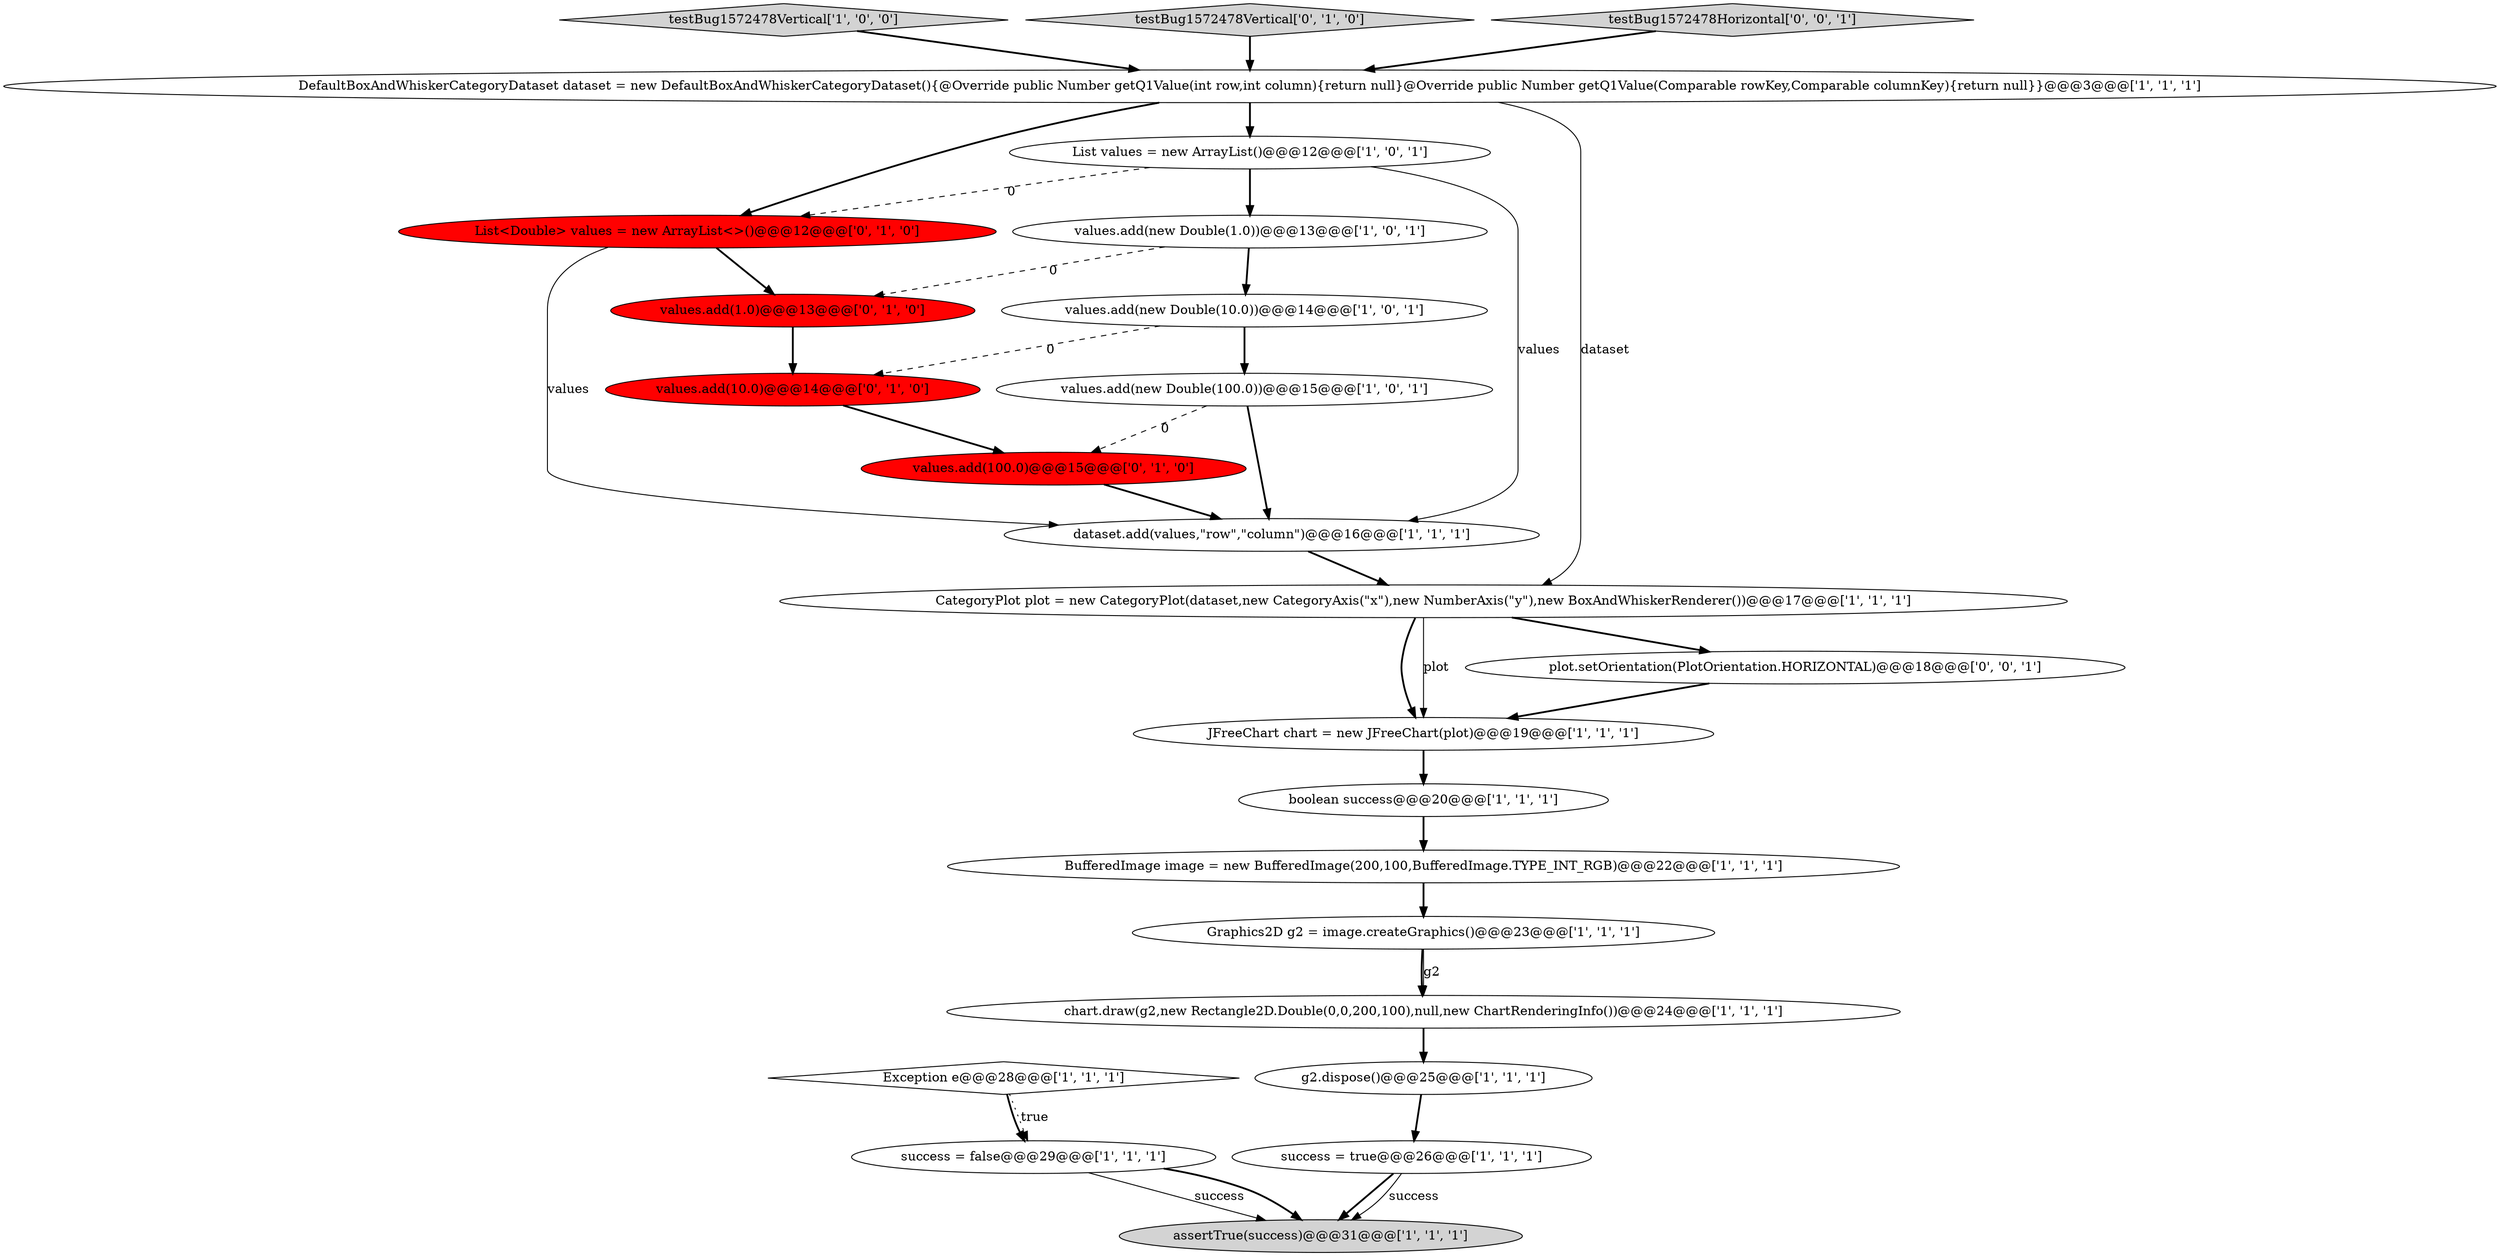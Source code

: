 digraph {
5 [style = filled, label = "g2.dispose()@@@25@@@['1', '1', '1']", fillcolor = white, shape = ellipse image = "AAA0AAABBB1BBB"];
7 [style = filled, label = "success = false@@@29@@@['1', '1', '1']", fillcolor = white, shape = ellipse image = "AAA0AAABBB1BBB"];
6 [style = filled, label = "Exception e@@@28@@@['1', '1', '1']", fillcolor = white, shape = diamond image = "AAA0AAABBB1BBB"];
11 [style = filled, label = "testBug1572478Vertical['1', '0', '0']", fillcolor = lightgray, shape = diamond image = "AAA0AAABBB1BBB"];
15 [style = filled, label = "boolean success@@@20@@@['1', '1', '1']", fillcolor = white, shape = ellipse image = "AAA0AAABBB1BBB"];
17 [style = filled, label = "Graphics2D g2 = image.createGraphics()@@@23@@@['1', '1', '1']", fillcolor = white, shape = ellipse image = "AAA0AAABBB1BBB"];
19 [style = filled, label = "testBug1572478Vertical['0', '1', '0']", fillcolor = lightgray, shape = diamond image = "AAA0AAABBB2BBB"];
4 [style = filled, label = "CategoryPlot plot = new CategoryPlot(dataset,new CategoryAxis(\"x\"),new NumberAxis(\"y\"),new BoxAndWhiskerRenderer())@@@17@@@['1', '1', '1']", fillcolor = white, shape = ellipse image = "AAA0AAABBB1BBB"];
23 [style = filled, label = "testBug1572478Horizontal['0', '0', '1']", fillcolor = lightgray, shape = diamond image = "AAA0AAABBB3BBB"];
22 [style = filled, label = "values.add(10.0)@@@14@@@['0', '1', '0']", fillcolor = red, shape = ellipse image = "AAA1AAABBB2BBB"];
20 [style = filled, label = "values.add(100.0)@@@15@@@['0', '1', '0']", fillcolor = red, shape = ellipse image = "AAA1AAABBB2BBB"];
1 [style = filled, label = "values.add(new Double(10.0))@@@14@@@['1', '0', '1']", fillcolor = white, shape = ellipse image = "AAA0AAABBB1BBB"];
13 [style = filled, label = "dataset.add(values,\"row\",\"column\")@@@16@@@['1', '1', '1']", fillcolor = white, shape = ellipse image = "AAA0AAABBB1BBB"];
12 [style = filled, label = "values.add(new Double(100.0))@@@15@@@['1', '0', '1']", fillcolor = white, shape = ellipse image = "AAA0AAABBB1BBB"];
18 [style = filled, label = "List<Double> values = new ArrayList<>()@@@12@@@['0', '1', '0']", fillcolor = red, shape = ellipse image = "AAA1AAABBB2BBB"];
21 [style = filled, label = "values.add(1.0)@@@13@@@['0', '1', '0']", fillcolor = red, shape = ellipse image = "AAA1AAABBB2BBB"];
9 [style = filled, label = "JFreeChart chart = new JFreeChart(plot)@@@19@@@['1', '1', '1']", fillcolor = white, shape = ellipse image = "AAA0AAABBB1BBB"];
2 [style = filled, label = "BufferedImage image = new BufferedImage(200,100,BufferedImage.TYPE_INT_RGB)@@@22@@@['1', '1', '1']", fillcolor = white, shape = ellipse image = "AAA0AAABBB1BBB"];
16 [style = filled, label = "assertTrue(success)@@@31@@@['1', '1', '1']", fillcolor = lightgray, shape = ellipse image = "AAA0AAABBB1BBB"];
3 [style = filled, label = "values.add(new Double(1.0))@@@13@@@['1', '0', '1']", fillcolor = white, shape = ellipse image = "AAA0AAABBB1BBB"];
8 [style = filled, label = "List values = new ArrayList()@@@12@@@['1', '0', '1']", fillcolor = white, shape = ellipse image = "AAA0AAABBB1BBB"];
14 [style = filled, label = "DefaultBoxAndWhiskerCategoryDataset dataset = new DefaultBoxAndWhiskerCategoryDataset(){@Override public Number getQ1Value(int row,int column){return null}@Override public Number getQ1Value(Comparable rowKey,Comparable columnKey){return null}}@@@3@@@['1', '1', '1']", fillcolor = white, shape = ellipse image = "AAA0AAABBB1BBB"];
24 [style = filled, label = "plot.setOrientation(PlotOrientation.HORIZONTAL)@@@18@@@['0', '0', '1']", fillcolor = white, shape = ellipse image = "AAA0AAABBB3BBB"];
0 [style = filled, label = "chart.draw(g2,new Rectangle2D.Double(0,0,200,100),null,new ChartRenderingInfo())@@@24@@@['1', '1', '1']", fillcolor = white, shape = ellipse image = "AAA0AAABBB1BBB"];
10 [style = filled, label = "success = true@@@26@@@['1', '1', '1']", fillcolor = white, shape = ellipse image = "AAA0AAABBB1BBB"];
2->17 [style = bold, label=""];
4->9 [style = bold, label=""];
5->10 [style = bold, label=""];
7->16 [style = solid, label="success"];
15->2 [style = bold, label=""];
20->13 [style = bold, label=""];
4->24 [style = bold, label=""];
8->13 [style = solid, label="values"];
18->13 [style = solid, label="values"];
12->20 [style = dashed, label="0"];
3->1 [style = bold, label=""];
3->21 [style = dashed, label="0"];
11->14 [style = bold, label=""];
8->3 [style = bold, label=""];
1->22 [style = dashed, label="0"];
23->14 [style = bold, label=""];
12->13 [style = bold, label=""];
14->4 [style = solid, label="dataset"];
17->0 [style = bold, label=""];
19->14 [style = bold, label=""];
10->16 [style = bold, label=""];
22->20 [style = bold, label=""];
21->22 [style = bold, label=""];
4->9 [style = solid, label="plot"];
9->15 [style = bold, label=""];
7->16 [style = bold, label=""];
1->12 [style = bold, label=""];
6->7 [style = dotted, label="true"];
8->18 [style = dashed, label="0"];
14->18 [style = bold, label=""];
14->8 [style = bold, label=""];
18->21 [style = bold, label=""];
6->7 [style = bold, label=""];
10->16 [style = solid, label="success"];
24->9 [style = bold, label=""];
17->0 [style = solid, label="g2"];
0->5 [style = bold, label=""];
13->4 [style = bold, label=""];
}
